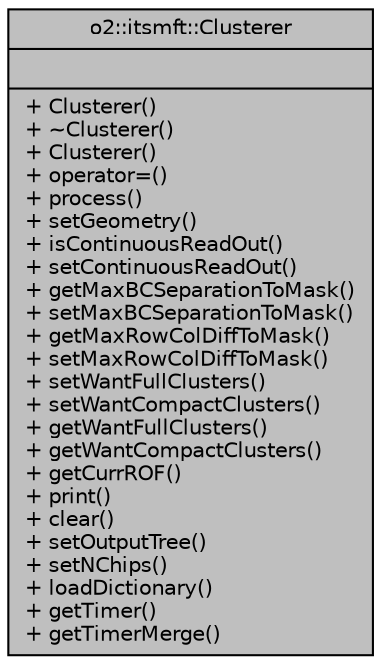 digraph "o2::itsmft::Clusterer"
{
 // INTERACTIVE_SVG=YES
  bgcolor="transparent";
  edge [fontname="Helvetica",fontsize="10",labelfontname="Helvetica",labelfontsize="10"];
  node [fontname="Helvetica",fontsize="10",shape=record];
  Node1 [label="{o2::itsmft::Clusterer\n||+ Clusterer()\l+ ~Clusterer()\l+ Clusterer()\l+ operator=()\l+ process()\l+ setGeometry()\l+ isContinuousReadOut()\l+ setContinuousReadOut()\l+ getMaxBCSeparationToMask()\l+ setMaxBCSeparationToMask()\l+ getMaxRowColDiffToMask()\l+ setMaxRowColDiffToMask()\l+ setWantFullClusters()\l+ setWantCompactClusters()\l+ getWantFullClusters()\l+ getWantCompactClusters()\l+ getCurrROF()\l+ print()\l+ clear()\l+ setOutputTree()\l+ setNChips()\l+ loadDictionary()\l+ getTimer()\l+ getTimerMerge()\l}",height=0.2,width=0.4,color="black", fillcolor="grey75", style="filled", fontcolor="black"];
}
